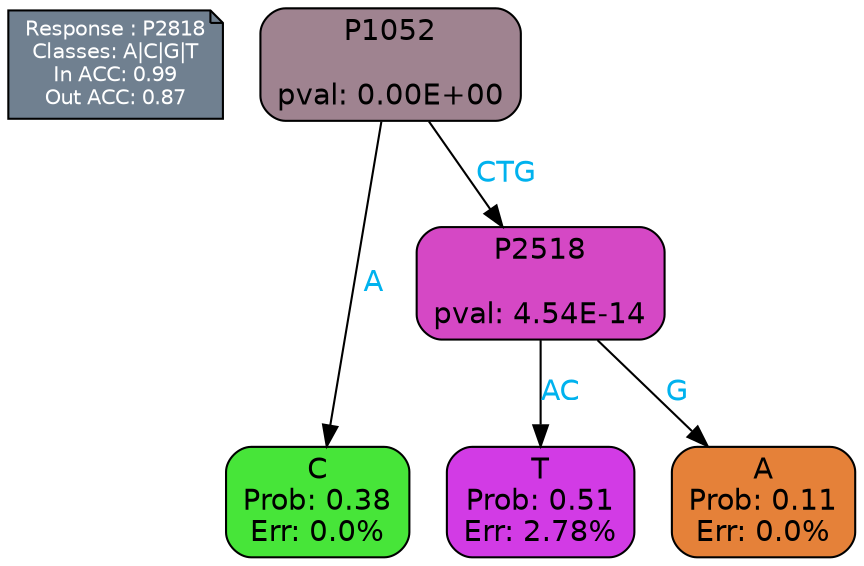 digraph Tree {
node [shape=box, style="filled, rounded", color="black", fontname=helvetica] ;
graph [ranksep=equally, splines=polylines, bgcolor=transparent, dpi=600] ;
edge [fontname=helvetica] ;
LEGEND [label="Response : P2818
Classes: A|C|G|T
In ACC: 0.99
Out ACC: 0.87
",shape=note,align=left,style=filled,fillcolor="slategray",fontcolor="white",fontsize=10];1 [label="P1052

pval: 0.00E+00", fillcolor="#9f8390"] ;
2 [label="C
Prob: 0.38
Err: 0.0%", fillcolor="#47e539"] ;
3 [label="P2518

pval: 4.54E-14", fillcolor="#d548c5"] ;
4 [label="T
Prob: 0.51
Err: 2.78%", fillcolor="#d23be5"] ;
5 [label="A
Prob: 0.11
Err: 0.0%", fillcolor="#e58139"] ;
1 -> 2 [label="A",fontcolor=deepskyblue2] ;
1 -> 3 [label="CTG",fontcolor=deepskyblue2] ;
3 -> 4 [label="AC",fontcolor=deepskyblue2] ;
3 -> 5 [label="G",fontcolor=deepskyblue2] ;
{rank = same; 2;4;5;}{rank = same; LEGEND;1;}}